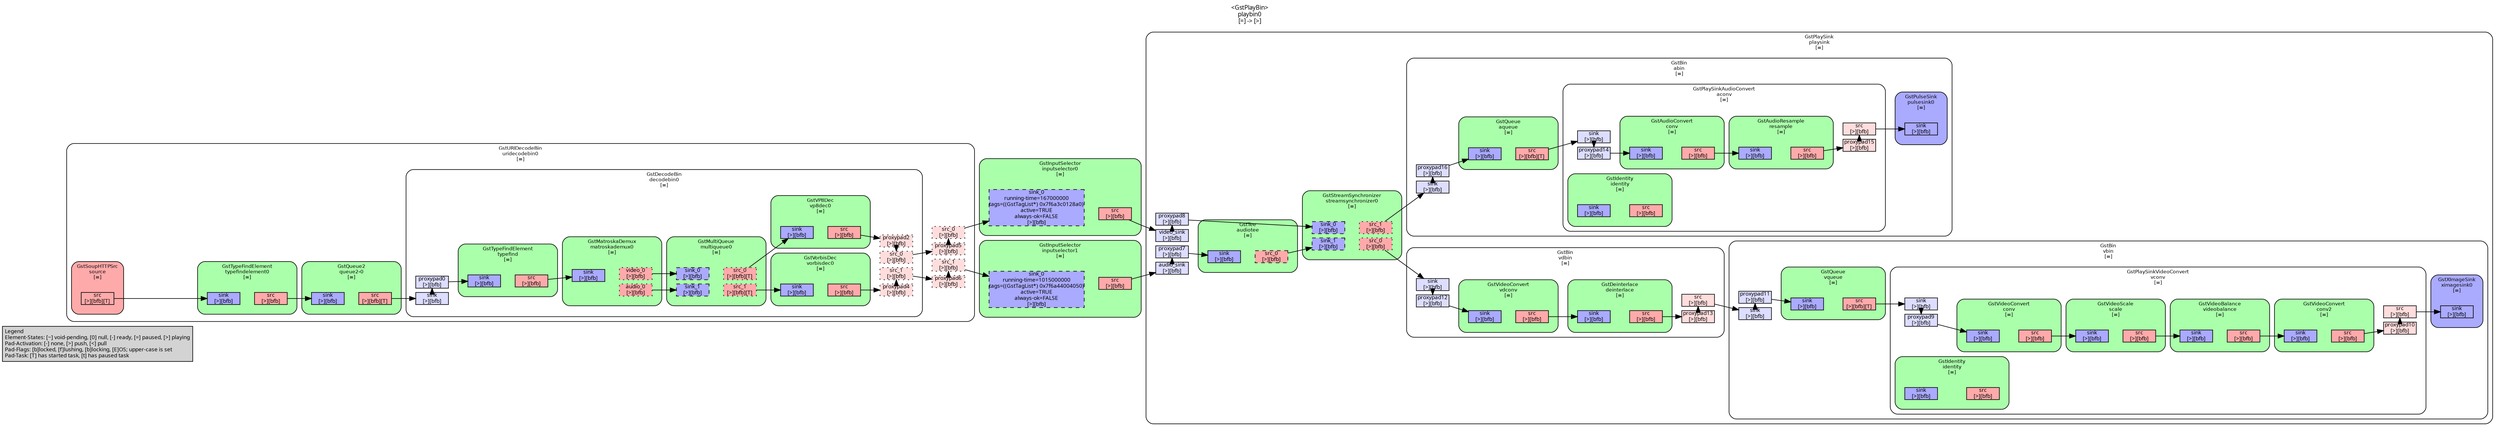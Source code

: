 digraph pipeline {
  rankdir=LR;
  fontname="sans";
  fontsize="10";
  labelloc=t;
  nodesep=.1;
  ranksep=.2;
  label="<GstPlayBin>\nplaybin0\n[=] -> [>]";
  node [style="filled,rounded", shape=box, fontsize="9", fontname="sans", margin="0.0,0.0"];
  edge [labelfontsize="6", fontsize="9", fontname="monospace"];
  
  legend [
    pos="0,0!",
    margin="0.05,0.05",
    style="filled",
    label="Legend\lElement-States: [~] void-pending, [0] null, [-] ready, [=] paused, [>] playing\lPad-Activation: [-] none, [>] push, [<] pull\lPad-Flags: [b]locked, [f]lushing, [b]locking, [E]OS; upper-case is set\lPad-Task: [T] has started task, [t] has paused task\l",
  ];
  subgraph cluster_inputselector1_0x7f6a501ef780 {
    fontname="Bitstream Vera Sans";
    fontsize="8";
    style="filled,rounded";
    color=black;
    label="GstInputSelector\ninputselector1\n[=]";
    subgraph cluster_inputselector1_0x7f6a501ef780_sink {
      label="";
      style="invis";
      inputselector1_0x7f6a501ef780_sink_0_0x7f6a4402e370 [color=black, fillcolor="#aaaaff", label="sink_0\nrunning-time=1015000000\ntags=((GstTagList*) 0x7f6a44004050)\nactive=TRUE\nalways-ok=FALSE\n[>][bfb]", height="0.2", style="filled,dashed"];
    }

    subgraph cluster_inputselector1_0x7f6a501ef780_src {
      label="";
      style="invis";
      inputselector1_0x7f6a501ef780_src_0x7f6a501a7c60 [color=black, fillcolor="#ffaaaa", label="src\n[>][bfb]", height="0.2", style="filled,solid"];
    }

    inputselector1_0x7f6a501ef780_sink_0_0x7f6a4402e370 -> inputselector1_0x7f6a501ef780_src_0x7f6a501a7c60 [style="invis"];
    fillcolor="#aaffaa";
  }

  inputselector1_0x7f6a501ef780_src_0x7f6a501a7c60 -> playsink_0x556ebe09c050_audio_sink_0x7f6a5c39fa10
  subgraph cluster_inputselector0_0x7f6a501ef620 {
    fontname="Bitstream Vera Sans";
    fontsize="8";
    style="filled,rounded";
    color=black;
    label="GstInputSelector\ninputselector0\n[=]";
    subgraph cluster_inputselector0_0x7f6a501ef620_sink {
      label="";
      style="invis";
      inputselector0_0x7f6a501ef620_sink_0_0x7f6a4402e070 [color=black, fillcolor="#aaaaff", label="sink_0\nrunning-time=167000000\ntags=((GstTagList*) 0x7f6a3c0128a0)\nactive=TRUE\nalways-ok=FALSE\n[>][bfb]", height="0.2", style="filled,dashed"];
    }

    subgraph cluster_inputselector0_0x7f6a501ef620_src {
      label="";
      style="invis";
      inputselector0_0x7f6a501ef620_src_0x7f6a501a7a10 [color=black, fillcolor="#ffaaaa", label="src\n[>][bfb]", height="0.2", style="filled,solid"];
    }

    inputselector0_0x7f6a501ef620_sink_0_0x7f6a4402e070 -> inputselector0_0x7f6a501ef620_src_0x7f6a501a7a10 [style="invis"];
    fillcolor="#aaffaa";
  }

  inputselector0_0x7f6a501ef620_src_0x7f6a501a7a10 -> playsink_0x556ebe09c050_video_sink_0x7f6a5c39fc90
  subgraph cluster_uridecodebin0_0x556ebe0a20b0 {
    fontname="Bitstream Vera Sans";
    fontsize="8";
    style="filled,rounded";
    color=black;
    label="GstURIDecodeBin\nuridecodebin0\n[=]";
    subgraph cluster_uridecodebin0_0x556ebe0a20b0_src {
      label="";
      style="invis";
      _proxypad5_0x556ebe0a3d60 [color=black, fillcolor="#ffdddd", label="proxypad5\n[>][bfb]", height="0.2", style="filled,dotted"];
    _proxypad5_0x556ebe0a3d60 -> uridecodebin0_0x556ebe0a20b0_src_0_0x7f6a5c39f510 [style=dashed, minlen=0]
      uridecodebin0_0x556ebe0a20b0_src_0_0x7f6a5c39f510 [color=black, fillcolor="#ffdddd", label="src_0\n[>][bfb]", height="0.2", style="filled,dotted"];
      _proxypad6_0x7f6a440280a0 [color=black, fillcolor="#ffdddd", label="proxypad6\n[>][bfb]", height="0.2", style="filled,dotted"];
    _proxypad6_0x7f6a440280a0 -> uridecodebin0_0x556ebe0a20b0_src_1_0x7f6a5c39f790 [style=dashed, minlen=0]
      uridecodebin0_0x556ebe0a20b0_src_1_0x7f6a5c39f790 [color=black, fillcolor="#ffdddd", label="src_1\n[>][bfb]", height="0.2", style="filled,dotted"];
    }

    fillcolor="#ffffff";
    subgraph cluster_queue2_0_0x7f6a5c3a2040 {
      fontname="Bitstream Vera Sans";
      fontsize="8";
      style="filled,rounded";
      color=black;
      label="GstQueue2\nqueue2-0\n[=]";
      subgraph cluster_queue2_0_0x7f6a5c3a2040_sink {
        label="";
        style="invis";
        queue2_0_0x7f6a5c3a2040_sink_0x556ebe0c8f70 [color=black, fillcolor="#aaaaff", label="sink\n[>][bfb]", height="0.2", style="filled,solid"];
      }

      subgraph cluster_queue2_0_0x7f6a5c3a2040_src {
        label="";
        style="invis";
        queue2_0_0x7f6a5c3a2040_src_0x556ebe0c91c0 [color=black, fillcolor="#ffaaaa", label="src\n[>][bfb][T]", height="0.2", style="filled,solid"];
      }

      queue2_0_0x7f6a5c3a2040_sink_0x556ebe0c8f70 -> queue2_0_0x7f6a5c3a2040_src_0x556ebe0c91c0 [style="invis"];
      fillcolor="#aaffaa";
    }

    queue2_0_0x7f6a5c3a2040_src_0x556ebe0c91c0 -> decodebin0_0x7f6a5c39a020_sink_0x7f6a5c39e110
    subgraph cluster_decodebin0_0x7f6a5c39a020 {
      fontname="Bitstream Vera Sans";
      fontsize="8";
      style="filled,rounded";
      color=black;
      label="GstDecodeBin\ndecodebin0\n[=]";
      subgraph cluster_decodebin0_0x7f6a5c39a020_sink {
        label="";
        style="invis";
        _proxypad0_0x556ebe0a2a60 [color=black, fillcolor="#ddddff", label="proxypad0\n[>][bfb]", height="0.2", style="filled,solid"];
      decodebin0_0x7f6a5c39a020_sink_0x7f6a5c39e110 -> _proxypad0_0x556ebe0a2a60 [style=dashed, minlen=0]
        decodebin0_0x7f6a5c39a020_sink_0x7f6a5c39e110 [color=black, fillcolor="#ddddff", label="sink\n[>][bfb]", height="0.2", style="filled,solid"];
      }

      subgraph cluster_decodebin0_0x7f6a5c39a020_src {
        label="";
        style="invis";
        _proxypad2_0x556ebe0a3640 [color=black, fillcolor="#ffdddd", label="proxypad2\n[>][bfb]", height="0.2", style="filled,dotted"];
      _proxypad2_0x556ebe0a3640 -> decodebin0_0x7f6a5c39a020_src_0_0x7f6a5000e340 [style=dashed, minlen=0]
        decodebin0_0x7f6a5c39a020_src_0_0x7f6a5000e340 [color=black, fillcolor="#ffdddd", label="src_0\n[>][bfb]", height="0.2", style="filled,dotted"];
        _proxypad4_0x556ebe0a3b00 [color=black, fillcolor="#ffdddd", label="proxypad4\n[>][bfb]", height="0.2", style="filled,dotted"];
      _proxypad4_0x556ebe0a3b00 -> decodebin0_0x7f6a5c39a020_src_1_0x7f6a5000e5e0 [style=dashed, minlen=0]
        decodebin0_0x7f6a5c39a020_src_1_0x7f6a5000e5e0 [color=black, fillcolor="#ffdddd", label="src_1\n[>][bfb]", height="0.2", style="filled,dotted"];
      }

      decodebin0_0x7f6a5c39a020_sink_0x7f6a5c39e110 -> decodebin0_0x7f6a5c39a020_src_0_0x7f6a5000e340 [style="invis"];
      fillcolor="#ffffff";
      subgraph cluster_vorbisdec0_0x7f6a50215300 {
        fontname="Bitstream Vera Sans";
        fontsize="8";
        style="filled,rounded";
        color=black;
        label="GstVorbisDec\nvorbisdec0\n[=]";
        subgraph cluster_vorbisdec0_0x7f6a50215300_sink {
          label="";
          style="invis";
          vorbisdec0_0x7f6a50215300_sink_0x7f6a501a6790 [color=black, fillcolor="#aaaaff", label="sink\n[>][bfb]", height="0.2", style="filled,solid"];
        }

        subgraph cluster_vorbisdec0_0x7f6a50215300_src {
          label="";
          style="invis";
          vorbisdec0_0x7f6a50215300_src_0x7f6a501a70d0 [color=black, fillcolor="#ffaaaa", label="src\n[>][bfb]", height="0.2", style="filled,solid"];
        }

        vorbisdec0_0x7f6a50215300_sink_0x7f6a501a6790 -> vorbisdec0_0x7f6a50215300_src_0x7f6a501a70d0 [style="invis"];
        fillcolor="#aaffaa";
      }

      vorbisdec0_0x7f6a50215300_src_0x7f6a501a70d0 -> _proxypad4_0x556ebe0a3b00
      subgraph cluster_vp8dec0_0x7f6a501fd7e0 {
        fontname="Bitstream Vera Sans";
        fontsize="8";
        style="filled,rounded";
        color=black;
        label="GstVP8Dec\nvp8dec0\n[=]";
        subgraph cluster_vp8dec0_0x7f6a501fd7e0_sink {
          label="";
          style="invis";
          vp8dec0_0x7f6a501fd7e0_sink_0x7f6a501a62f0 [color=black, fillcolor="#aaaaff", label="sink\n[>][bfb]", height="0.2", style="filled,solid"];
        }

        subgraph cluster_vp8dec0_0x7f6a501fd7e0_src {
          label="";
          style="invis";
          vp8dec0_0x7f6a501fd7e0_src_0x7f6a501a60a0 [color=black, fillcolor="#ffaaaa", label="src\n[>][bfb]", height="0.2", style="filled,solid"];
        }

        vp8dec0_0x7f6a501fd7e0_sink_0x7f6a501a62f0 -> vp8dec0_0x7f6a501fd7e0_src_0x7f6a501a60a0 [style="invis"];
        fillcolor="#aaffaa";
      }

      vp8dec0_0x7f6a501fd7e0_src_0x7f6a501a60a0 -> _proxypad2_0x556ebe0a3640
      subgraph cluster_multiqueue0_0x7f6a5019e040 {
        fontname="Bitstream Vera Sans";
        fontsize="8";
        style="filled,rounded";
        color=black;
        label="GstMultiQueue\nmultiqueue0\n[=]";
        subgraph cluster_multiqueue0_0x7f6a5019e040_sink {
          label="";
          style="invis";
          multiqueue0_0x7f6a5019e040_sink_0_0x556ebe0c98b0 [color=black, fillcolor="#aaaaff", label="sink_0\n[>][bfb]", height="0.2", style="filled,dashed"];
          multiqueue0_0x7f6a5019e040_sink_1_0x556ebe0c9d50 [color=black, fillcolor="#aaaaff", label="sink_1\n[>][bfb]", height="0.2", style="filled,dashed"];
        }

        subgraph cluster_multiqueue0_0x7f6a5019e040_src {
          label="";
          style="invis";
          multiqueue0_0x7f6a5019e040_src_0_0x556ebe0c9b00 [color=black, fillcolor="#ffaaaa", label="src_0\n[>][bfb][T]", height="0.2", style="filled,dotted"];
          multiqueue0_0x7f6a5019e040_src_1_0x7f6a501a6540 [color=black, fillcolor="#ffaaaa", label="src_1\n[>][bfb][T]", height="0.2", style="filled,dotted"];
        }

        multiqueue0_0x7f6a5019e040_sink_0_0x556ebe0c98b0 -> multiqueue0_0x7f6a5019e040_src_0_0x556ebe0c9b00 [style="invis"];
        fillcolor="#aaffaa";
      }

      multiqueue0_0x7f6a5019e040_src_0_0x556ebe0c9b00 -> vp8dec0_0x7f6a501fd7e0_sink_0x7f6a501a62f0
      multiqueue0_0x7f6a5019e040_src_1_0x7f6a501a6540 -> vorbisdec0_0x7f6a50215300_sink_0x7f6a501a6790
      subgraph cluster_matroskademux0_0x7f6a50198000 {
        fontname="Bitstream Vera Sans";
        fontsize="8";
        style="filled,rounded";
        color=black;
        label="GstMatroskaDemux\nmatroskademux0\n[=]";
        subgraph cluster_matroskademux0_0x7f6a50198000_sink {
          label="";
          style="invis";
          matroskademux0_0x7f6a50198000_sink_0x556ebe0c9410 [color=black, fillcolor="#aaaaff", label="sink\n[>][bfb]", height="0.2", style="filled,solid"];
        }

        subgraph cluster_matroskademux0_0x7f6a50198000_src {
          label="";
          style="invis";
          matroskademux0_0x7f6a50198000_video_0_0x556ebe0c9660 [color=black, fillcolor="#ffaaaa", label="video_0\n[>][bfb]", height="0.2", style="filled,dotted"];
          matroskademux0_0x7f6a50198000_audio_0_0x7f6a501a6e80 [color=black, fillcolor="#ffaaaa", label="audio_0\n[>][bfb]", height="0.2", style="filled,dotted"];
        }

        matroskademux0_0x7f6a50198000_sink_0x556ebe0c9410 -> matroskademux0_0x7f6a50198000_video_0_0x556ebe0c9660 [style="invis"];
        fillcolor="#aaffaa";
      }

      matroskademux0_0x7f6a50198000_video_0_0x556ebe0c9660 -> multiqueue0_0x7f6a5019e040_sink_0_0x556ebe0c98b0
      matroskademux0_0x7f6a50198000_audio_0_0x7f6a501a6e80 -> multiqueue0_0x7f6a5019e040_sink_1_0x556ebe0c9d50
      subgraph cluster_typefind_0x556ebe0ce7d0 {
        fontname="Bitstream Vera Sans";
        fontsize="8";
        style="filled,rounded";
        color=black;
        label="GstTypeFindElement\ntypefind\n[=]";
        subgraph cluster_typefind_0x556ebe0ce7d0_sink {
          label="";
          style="invis";
          typefind_0x556ebe0ce7d0_sink_0x556ebe0c8ad0 [color=black, fillcolor="#aaaaff", label="sink\n[>][bfb]", height="0.2", style="filled,solid"];
        }

        subgraph cluster_typefind_0x556ebe0ce7d0_src {
          label="";
          style="invis";
          typefind_0x556ebe0ce7d0_src_0x556ebe0c8d20 [color=black, fillcolor="#ffaaaa", label="src\n[>][bfb]", height="0.2", style="filled,solid"];
        }

        typefind_0x556ebe0ce7d0_sink_0x556ebe0c8ad0 -> typefind_0x556ebe0ce7d0_src_0x556ebe0c8d20 [style="invis"];
        fillcolor="#aaffaa";
      }

      _proxypad0_0x556ebe0a2a60 -> typefind_0x556ebe0ce7d0_sink_0x556ebe0c8ad0
      typefind_0x556ebe0ce7d0_src_0x556ebe0c8d20 -> matroskademux0_0x7f6a50198000_sink_0x556ebe0c9410
    }

    decodebin0_0x7f6a5c39a020_src_0_0x7f6a5000e340 -> _proxypad5_0x556ebe0a3d60
    decodebin0_0x7f6a5c39a020_src_1_0x7f6a5000e5e0 -> _proxypad6_0x7f6a440280a0
    subgraph cluster_typefindelement0_0x556ebe0ce050 {
      fontname="Bitstream Vera Sans";
      fontsize="8";
      style="filled,rounded";
      color=black;
      label="GstTypeFindElement\ntypefindelement0\n[=]";
      subgraph cluster_typefindelement0_0x556ebe0ce050_sink {
        label="";
        style="invis";
        typefindelement0_0x556ebe0ce050_sink_0x556ebe0c83e0 [color=black, fillcolor="#aaaaff", label="sink\n[>][bfb]", height="0.2", style="filled,solid"];
      }

      subgraph cluster_typefindelement0_0x556ebe0ce050_src {
        label="";
        style="invis";
        typefindelement0_0x556ebe0ce050_src_0x556ebe0c8630 [color=black, fillcolor="#ffaaaa", label="src\n[>][bfb]", height="0.2", style="filled,solid"];
      }

      typefindelement0_0x556ebe0ce050_sink_0x556ebe0c83e0 -> typefindelement0_0x556ebe0ce050_src_0x556ebe0c8630 [style="invis"];
      fillcolor="#aaffaa";
    }

    typefindelement0_0x556ebe0ce050_src_0x556ebe0c8630 -> queue2_0_0x7f6a5c3a2040_sink_0x556ebe0c8f70
    subgraph cluster_source_0x556ebe0c74e0 {
      fontname="Bitstream Vera Sans";
      fontsize="8";
      style="filled,rounded";
      color=black;
      label="GstSoupHTTPSrc\nsource\n[=]";
      subgraph cluster_source_0x556ebe0c74e0_src {
        label="";
        style="invis";
        source_0x556ebe0c74e0_src_0x556ebe0c8190 [color=black, fillcolor="#ffaaaa", label="src\n[>][bfb][T]", height="0.2", style="filled,solid"];
      }

      fillcolor="#ffaaaa";
    }

    source_0x556ebe0c74e0_src_0x556ebe0c8190 -> typefindelement0_0x556ebe0ce050_sink_0x556ebe0c83e0
  }

  uridecodebin0_0x556ebe0a20b0_src_0_0x7f6a5c39f510 -> inputselector0_0x7f6a501ef620_sink_0_0x7f6a4402e070
  uridecodebin0_0x556ebe0a20b0_src_1_0x7f6a5c39f790 -> inputselector1_0x7f6a501ef780_sink_0_0x7f6a4402e370
  subgraph cluster_playsink_0x556ebe09c050 {
    fontname="Bitstream Vera Sans";
    fontsize="8";
    style="filled,rounded";
    color=black;
    label="GstPlaySink\nplaysink\n[=]";
    subgraph cluster_playsink_0x556ebe09c050_sink {
      label="";
      style="invis";
      _proxypad7_0x7f6a44028300 [color=black, fillcolor="#ddddff", label="proxypad7\n[>][bfb]", height="0.2", style="filled,solid"];
    playsink_0x556ebe09c050_audio_sink_0x7f6a5c39fa10 -> _proxypad7_0x7f6a44028300 [style=dashed, minlen=0]
      playsink_0x556ebe09c050_audio_sink_0x7f6a5c39fa10 [color=black, fillcolor="#ddddff", label="audio_sink\n[>][bfb]", height="0.2", style="filled,solid"];
      _proxypad8_0x7f6a44028560 [color=black, fillcolor="#ddddff", label="proxypad8\n[>][bfb]", height="0.2", style="filled,solid"];
    playsink_0x556ebe09c050_video_sink_0x7f6a5c39fc90 -> _proxypad8_0x7f6a44028560 [style=dashed, minlen=0]
      playsink_0x556ebe09c050_video_sink_0x7f6a5c39fc90 [color=black, fillcolor="#ddddff", label="video_sink\n[>][bfb]", height="0.2", style="filled,solid"];
    }

    fillcolor="#ffffff";
    subgraph cluster_abin_0x7f6a3c0183e0 {
      fontname="Bitstream Vera Sans";
      fontsize="8";
      style="filled,rounded";
      color=black;
      label="GstBin\nabin\n[=]";
      subgraph cluster_abin_0x7f6a3c0183e0_sink {
        label="";
        style="invis";
        _proxypad16_0x7f6a44029d20 [color=black, fillcolor="#ddddff", label="proxypad16\n[>][bfb]", height="0.2", style="filled,solid"];
      abin_0x7f6a3c0183e0_sink_0x7f6a3c01f250 -> _proxypad16_0x7f6a44029d20 [style=dashed, minlen=0]
        abin_0x7f6a3c0183e0_sink_0x7f6a3c01f250 [color=black, fillcolor="#ddddff", label="sink\n[>][bfb]", height="0.2", style="filled,solid"];
      }

      fillcolor="#ffffff";
      subgraph cluster_aconv_0x7f6a501cebb0 {
        fontname="Bitstream Vera Sans";
        fontsize="8";
        style="filled,rounded";
        color=black;
        label="GstPlaySinkAudioConvert\naconv\n[=]";
        subgraph cluster_aconv_0x7f6a501cebb0_sink {
          label="";
          style="invis";
          _proxypad14_0x7f6a44029860 [color=black, fillcolor="#ddddff", label="proxypad14\n[>][bfb]", height="0.2", style="filled,solid"];
        aconv_0x7f6a501cebb0_sink_0x7f6a3c01ed50 -> _proxypad14_0x7f6a44029860 [style=dashed, minlen=0]
          aconv_0x7f6a501cebb0_sink_0x7f6a3c01ed50 [color=black, fillcolor="#ddddff", label="sink\n[>][bfb]", height="0.2", style="filled,solid"];
        }

        subgraph cluster_aconv_0x7f6a501cebb0_src {
          label="";
          style="invis";
          _proxypad15_0x7f6a44029ac0 [color=black, fillcolor="#ffdddd", label="proxypad15\n[>][bfb]", height="0.2", style="filled,solid"];
        _proxypad15_0x7f6a44029ac0 -> aconv_0x7f6a501cebb0_src_0x7f6a3c01efd0 [style=dashed, minlen=0]
          aconv_0x7f6a501cebb0_src_0x7f6a3c01efd0 [color=black, fillcolor="#ffdddd", label="src\n[>][bfb]", height="0.2", style="filled,solid"];
        }

        aconv_0x7f6a501cebb0_sink_0x7f6a3c01ed50 -> aconv_0x7f6a501cebb0_src_0x7f6a3c01efd0 [style="invis"];
        fillcolor="#ffffff";
        subgraph cluster_resample_0x7f6a3c08cea0 {
          fontname="Bitstream Vera Sans";
          fontsize="8";
          style="filled,rounded";
          color=black;
          label="GstAudioResample\nresample\n[=]";
          subgraph cluster_resample_0x7f6a3c08cea0_sink {
            label="";
            style="invis";
            resample_0x7f6a3c08cea0_sink_0x7f6a3c08e1d0 [color=black, fillcolor="#aaaaff", label="sink\n[>][bfb]", height="0.2", style="filled,solid"];
          }

          subgraph cluster_resample_0x7f6a3c08cea0_src {
            label="";
            style="invis";
            resample_0x7f6a3c08cea0_src_0x7f6a3c08e420 [color=black, fillcolor="#ffaaaa", label="src\n[>][bfb]", height="0.2", style="filled,solid"];
          }

          resample_0x7f6a3c08cea0_sink_0x7f6a3c08e1d0 -> resample_0x7f6a3c08cea0_src_0x7f6a3c08e420 [style="invis"];
          fillcolor="#aaffaa";
        }

        resample_0x7f6a3c08cea0_src_0x7f6a3c08e420 -> _proxypad15_0x7f6a44029ac0
        subgraph cluster_conv_0x7f6a3c08a2a0 {
          fontname="Bitstream Vera Sans";
          fontsize="8";
          style="filled,rounded";
          color=black;
          label="GstAudioConvert\nconv\n[=]";
          subgraph cluster_conv_0x7f6a3c08a2a0_sink {
            label="";
            style="invis";
            conv_0x7f6a3c08a2a0_sink_0x7f6a3c059b20 [color=black, fillcolor="#aaaaff", label="sink\n[>][bfb]", height="0.2", style="filled,solid"];
          }

          subgraph cluster_conv_0x7f6a3c08a2a0_src {
            label="";
            style="invis";
            conv_0x7f6a3c08a2a0_src_0x7f6a3c059d70 [color=black, fillcolor="#ffaaaa", label="src\n[>][bfb]", height="0.2", style="filled,solid"];
          }

          conv_0x7f6a3c08a2a0_sink_0x7f6a3c059b20 -> conv_0x7f6a3c08a2a0_src_0x7f6a3c059d70 [style="invis"];
          fillcolor="#aaffaa";
        }

        _proxypad14_0x7f6a44029860 -> conv_0x7f6a3c08a2a0_sink_0x7f6a3c059b20
        conv_0x7f6a3c08a2a0_src_0x7f6a3c059d70 -> resample_0x7f6a3c08cea0_sink_0x7f6a3c08e1d0
        subgraph cluster_identity_0x7f6a3c022520 {
          fontname="Bitstream Vera Sans";
          fontsize="8";
          style="filled,rounded";
          color=black;
          label="GstIdentity\nidentity\n[=]";
          subgraph cluster_identity_0x7f6a3c022520_sink {
            label="";
            style="invis";
            identity_0x7f6a3c022520_sink_0x7f6a3c0591e0 [color=black, fillcolor="#aaaaff", label="sink\n[>][bfb]", height="0.2", style="filled,solid"];
          }

          subgraph cluster_identity_0x7f6a3c022520_src {
            label="";
            style="invis";
            identity_0x7f6a3c022520_src_0x7f6a3c059430 [color=black, fillcolor="#ffaaaa", label="src\n[>][bfb]", height="0.2", style="filled,solid"];
          }

          identity_0x7f6a3c022520_sink_0x7f6a3c0591e0 -> identity_0x7f6a3c022520_src_0x7f6a3c059430 [style="invis"];
          fillcolor="#aaffaa";
        }

      }

      aconv_0x7f6a501cebb0_src_0x7f6a3c01efd0 -> pulsesink0_0x7f6a5020a060_sink_0x7f6a501a69e0
      subgraph cluster_aqueue_0x7f6a4402ef30 {
        fontname="Bitstream Vera Sans";
        fontsize="8";
        style="filled,rounded";
        color=black;
        label="GstQueue\naqueue\n[=]";
        subgraph cluster_aqueue_0x7f6a4402ef30_sink {
          label="";
          style="invis";
          aqueue_0x7f6a4402ef30_sink_0x7f6a3c058d40 [color=black, fillcolor="#aaaaff", label="sink\n[>][bfb]", height="0.2", style="filled,solid"];
        }

        subgraph cluster_aqueue_0x7f6a4402ef30_src {
          label="";
          style="invis";
          aqueue_0x7f6a4402ef30_src_0x7f6a3c058f90 [color=black, fillcolor="#ffaaaa", label="src\n[>][bfb][T]", height="0.2", style="filled,solid"];
        }

        aqueue_0x7f6a4402ef30_sink_0x7f6a3c058d40 -> aqueue_0x7f6a4402ef30_src_0x7f6a3c058f90 [style="invis"];
        fillcolor="#aaffaa";
      }

      _proxypad16_0x7f6a44029d20 -> aqueue_0x7f6a4402ef30_sink_0x7f6a3c058d40
      aqueue_0x7f6a4402ef30_src_0x7f6a3c058f90 -> aconv_0x7f6a501cebb0_sink_0x7f6a3c01ed50
      subgraph cluster_pulsesink0_0x7f6a5020a060 {
        fontname="Bitstream Vera Sans";
        fontsize="8";
        style="filled,rounded";
        color=black;
        label="GstPulseSink\npulsesink0\n[=]";
        subgraph cluster_pulsesink0_0x7f6a5020a060_sink {
          label="";
          style="invis";
          pulsesink0_0x7f6a5020a060_sink_0x7f6a501a69e0 [color=black, fillcolor="#aaaaff", label="sink\n[>][bfb]", height="0.2", style="filled,solid"];
        }

        fillcolor="#aaaaff";
      }

    }

    subgraph cluster_vbin_0x7f6a3c0180a0 {
      fontname="Bitstream Vera Sans";
      fontsize="8";
      style="filled,rounded";
      color=black;
      label="GstBin\nvbin\n[=]";
      subgraph cluster_vbin_0x7f6a3c0180a0_sink {
        label="";
        style="invis";
        _proxypad11_0x7f6a44028c80 [color=black, fillcolor="#ddddff", label="proxypad11\n[>][bfb]", height="0.2", style="filled,solid"];
      vbin_0x7f6a3c0180a0_sink_0x7f6a3c01e5d0 -> _proxypad11_0x7f6a44028c80 [style=dashed, minlen=0]
        vbin_0x7f6a3c0180a0_sink_0x7f6a3c01e5d0 [color=black, fillcolor="#ddddff", label="sink\n[>][bfb]", height="0.2", style="filled,solid"];
      }

      fillcolor="#ffffff";
      subgraph cluster_vconv_0x7f6a501ce9b0 {
        fontname="Bitstream Vera Sans";
        fontsize="8";
        style="filled,rounded";
        color=black;
        label="GstPlaySinkVideoConvert\nvconv\n[=]";
        subgraph cluster_vconv_0x7f6a501ce9b0_sink {
          label="";
          style="invis";
          _proxypad9_0x7f6a440287c0 [color=black, fillcolor="#ddddff", label="proxypad9\n[>][bfb]", height="0.2", style="filled,solid"];
        vconv_0x7f6a501ce9b0_sink_0x7f6a3c01e0d0 -> _proxypad9_0x7f6a440287c0 [style=dashed, minlen=0]
          vconv_0x7f6a501ce9b0_sink_0x7f6a3c01e0d0 [color=black, fillcolor="#ddddff", label="sink\n[>][bfb]", height="0.2", style="filled,solid"];
        }

        subgraph cluster_vconv_0x7f6a501ce9b0_src {
          label="";
          style="invis";
          _proxypad10_0x7f6a44028a20 [color=black, fillcolor="#ffdddd", label="proxypad10\n[>][bfb]", height="0.2", style="filled,solid"];
        _proxypad10_0x7f6a44028a20 -> vconv_0x7f6a501ce9b0_src_0x7f6a3c01e350 [style=dashed, minlen=0]
          vconv_0x7f6a501ce9b0_src_0x7f6a3c01e350 [color=black, fillcolor="#ffdddd", label="src\n[>][bfb]", height="0.2", style="filled,solid"];
        }

        vconv_0x7f6a501ce9b0_sink_0x7f6a3c01e0d0 -> vconv_0x7f6a501ce9b0_src_0x7f6a3c01e350 [style="invis"];
        fillcolor="#ffffff";
        subgraph cluster_conv2_0x7f6a3c05cb40 {
          fontname="Bitstream Vera Sans";
          fontsize="8";
          style="filled,rounded";
          color=black;
          label="GstVideoConvert\nconv2\n[=]";
          subgraph cluster_conv2_0x7f6a3c05cb40_sink {
            label="";
            style="invis";
            conv2_0x7f6a3c05cb40_sink_0x7f6a4402d520 [color=black, fillcolor="#aaaaff", label="sink\n[>][bfb]", height="0.2", style="filled,solid"];
          }

          subgraph cluster_conv2_0x7f6a3c05cb40_src {
            label="";
            style="invis";
            conv2_0x7f6a3c05cb40_src_0x7f6a4402d2d0 [color=black, fillcolor="#ffaaaa", label="src\n[>][bfb]", height="0.2", style="filled,solid"];
          }

          conv2_0x7f6a3c05cb40_sink_0x7f6a4402d520 -> conv2_0x7f6a3c05cb40_src_0x7f6a4402d2d0 [style="invis"];
          fillcolor="#aaffaa";
        }

        conv2_0x7f6a3c05cb40_src_0x7f6a4402d2d0 -> _proxypad10_0x7f6a44028a20
        subgraph cluster_videobalance_0x7f6a3c025a50 {
          fontname="Bitstream Vera Sans";
          fontsize="8";
          style="filled,rounded";
          color=black;
          label="GstVideoBalance\nvideobalance\n[=]";
          subgraph cluster_videobalance_0x7f6a3c025a50_sink {
            label="";
            style="invis";
            videobalance_0x7f6a3c025a50_sink_0x7f6a4402ce30 [color=black, fillcolor="#aaaaff", label="sink\n[>][bfb]", height="0.2", style="filled,solid"];
          }

          subgraph cluster_videobalance_0x7f6a3c025a50_src {
            label="";
            style="invis";
            videobalance_0x7f6a3c025a50_src_0x7f6a4402d080 [color=black, fillcolor="#ffaaaa", label="src\n[>][bfb]", height="0.2", style="filled,solid"];
          }

          videobalance_0x7f6a3c025a50_sink_0x7f6a4402ce30 -> videobalance_0x7f6a3c025a50_src_0x7f6a4402d080 [style="invis"];
          fillcolor="#aaffaa";
        }

        videobalance_0x7f6a3c025a50_src_0x7f6a4402d080 -> conv2_0x7f6a3c05cb40_sink_0x7f6a4402d520
        subgraph cluster_scale_0x7f6a3c053ab0 {
          fontname="Bitstream Vera Sans";
          fontsize="8";
          style="filled,rounded";
          color=black;
          label="GstVideoScale\nscale\n[=]";
          subgraph cluster_scale_0x7f6a3c053ab0_sink {
            label="";
            style="invis";
            scale_0x7f6a3c053ab0_sink_0x7f6a4402d9c0 [color=black, fillcolor="#aaaaff", label="sink\n[>][bfb]", height="0.2", style="filled,solid"];
          }

          subgraph cluster_scale_0x7f6a3c053ab0_src {
            label="";
            style="invis";
            scale_0x7f6a3c053ab0_src_0x7f6a4402d770 [color=black, fillcolor="#ffaaaa", label="src\n[>][bfb]", height="0.2", style="filled,solid"];
          }

          scale_0x7f6a3c053ab0_sink_0x7f6a4402d9c0 -> scale_0x7f6a3c053ab0_src_0x7f6a4402d770 [style="invis"];
          fillcolor="#aaffaa";
        }

        scale_0x7f6a3c053ab0_src_0x7f6a4402d770 -> videobalance_0x7f6a3c025a50_sink_0x7f6a4402ce30
        subgraph cluster_conv_0x7f6a3c050250 {
          fontname="Bitstream Vera Sans";
          fontsize="8";
          style="filled,rounded";
          color=black;
          label="GstVideoConvert\nconv\n[=]";
          subgraph cluster_conv_0x7f6a3c050250_sink {
            label="";
            style="invis";
            conv_0x7f6a3c050250_sink_0x7f6a4402dc10 [color=black, fillcolor="#aaaaff", label="sink\n[>][bfb]", height="0.2", style="filled,solid"];
          }

          subgraph cluster_conv_0x7f6a3c050250_src {
            label="";
            style="invis";
            conv_0x7f6a3c050250_src_0x7f6a3c0581b0 [color=black, fillcolor="#ffaaaa", label="src\n[>][bfb]", height="0.2", style="filled,solid"];
          }

          conv_0x7f6a3c050250_sink_0x7f6a4402dc10 -> conv_0x7f6a3c050250_src_0x7f6a3c0581b0 [style="invis"];
          fillcolor="#aaffaa";
        }

        _proxypad9_0x7f6a440287c0 -> conv_0x7f6a3c050250_sink_0x7f6a4402dc10
        conv_0x7f6a3c050250_src_0x7f6a3c0581b0 -> scale_0x7f6a3c053ab0_sink_0x7f6a4402d9c0
        subgraph cluster_identity_0x7f6a3c022160 {
          fontname="Bitstream Vera Sans";
          fontsize="8";
          style="filled,rounded";
          color=black;
          label="GstIdentity\nidentity\n[=]";
          subgraph cluster_identity_0x7f6a3c022160_sink {
            label="";
            style="invis";
            identity_0x7f6a3c022160_sink_0x7f6a4402c990 [color=black, fillcolor="#aaaaff", label="sink\n[>][bfb]", height="0.2", style="filled,solid"];
          }

          subgraph cluster_identity_0x7f6a3c022160_src {
            label="";
            style="invis";
            identity_0x7f6a3c022160_src_0x7f6a4402cbe0 [color=black, fillcolor="#ffaaaa", label="src\n[>][bfb]", height="0.2", style="filled,solid"];
          }

          identity_0x7f6a3c022160_sink_0x7f6a4402c990 -> identity_0x7f6a3c022160_src_0x7f6a4402cbe0 [style="invis"];
          fillcolor="#aaffaa";
        }

      }

      vconv_0x7f6a501ce9b0_src_0x7f6a3c01e350 -> ximagesink0_0x7f6a501e0a00_sink_0x7f6a501a6c30
      subgraph cluster_vqueue_0x7f6a4402ec30 {
        fontname="Bitstream Vera Sans";
        fontsize="8";
        style="filled,rounded";
        color=black;
        label="GstQueue\nvqueue\n[=]";
        subgraph cluster_vqueue_0x7f6a4402ec30_sink {
          label="";
          style="invis";
          vqueue_0x7f6a4402ec30_sink_0x7f6a4402c4f0 [color=black, fillcolor="#aaaaff", label="sink\n[>][bfb]", height="0.2", style="filled,solid"];
        }

        subgraph cluster_vqueue_0x7f6a4402ec30_src {
          label="";
          style="invis";
          vqueue_0x7f6a4402ec30_src_0x7f6a4402c740 [color=black, fillcolor="#ffaaaa", label="src\n[>][bfb][T]", height="0.2", style="filled,solid"];
        }

        vqueue_0x7f6a4402ec30_sink_0x7f6a4402c4f0 -> vqueue_0x7f6a4402ec30_src_0x7f6a4402c740 [style="invis"];
        fillcolor="#aaffaa";
      }

      _proxypad11_0x7f6a44028c80 -> vqueue_0x7f6a4402ec30_sink_0x7f6a4402c4f0
      vqueue_0x7f6a4402ec30_src_0x7f6a4402c740 -> vconv_0x7f6a501ce9b0_sink_0x7f6a3c01e0d0
      subgraph cluster_ximagesink0_0x7f6a501e0a00 {
        fontname="Bitstream Vera Sans";
        fontsize="8";
        style="filled,rounded";
        color=black;
        label="GstXImageSink\nximagesink0\n[=]";
        subgraph cluster_ximagesink0_0x7f6a501e0a00_sink {
          label="";
          style="invis";
          ximagesink0_0x7f6a501e0a00_sink_0x7f6a501a6c30 [color=black, fillcolor="#aaaaff", label="sink\n[>][bfb]", height="0.2", style="filled,solid"];
        }

        fillcolor="#aaaaff";
      }

    }

    subgraph cluster_vdbin_0x7f6a3c018240 {
      fontname="Bitstream Vera Sans";
      fontsize="8";
      style="filled,rounded";
      color=black;
      label="GstBin\nvdbin\n[=]";
      subgraph cluster_vdbin_0x7f6a3c018240_sink {
        label="";
        style="invis";
        _proxypad12_0x7f6a440293a0 [color=black, fillcolor="#ddddff", label="proxypad12\n[>][bfb]", height="0.2", style="filled,solid"];
      vdbin_0x7f6a3c018240_sink_0x7f6a3c01e850 -> _proxypad12_0x7f6a440293a0 [style=dashed, minlen=0]
        vdbin_0x7f6a3c018240_sink_0x7f6a3c01e850 [color=black, fillcolor="#ddddff", label="sink\n[>][bfb]", height="0.2", style="filled,solid"];
      }

      subgraph cluster_vdbin_0x7f6a3c018240_src {
        label="";
        style="invis";
        _proxypad13_0x7f6a44029600 [color=black, fillcolor="#ffdddd", label="proxypad13\n[>][bfb]", height="0.2", style="filled,solid"];
      _proxypad13_0x7f6a44029600 -> vdbin_0x7f6a3c018240_src_0x7f6a3c01ead0 [style=dashed, minlen=0]
        vdbin_0x7f6a3c018240_src_0x7f6a3c01ead0 [color=black, fillcolor="#ffdddd", label="src\n[>][bfb]", height="0.2", style="filled,solid"];
      }

      vdbin_0x7f6a3c018240_sink_0x7f6a3c01e850 -> vdbin_0x7f6a3c018240_src_0x7f6a3c01ead0 [style="invis"];
      fillcolor="#ffffff";
      subgraph cluster_deinterlace_0x7f6a3c078590 {
        fontname="Bitstream Vera Sans";
        fontsize="8";
        style="filled,rounded";
        color=black;
        label="GstDeinterlace\ndeinterlace\n[=]";
        subgraph cluster_deinterlace_0x7f6a3c078590_sink {
          label="";
          style="invis";
          deinterlace_0x7f6a3c078590_sink_0x7f6a3c0588a0 [color=black, fillcolor="#aaaaff", label="sink\n[>][bfb]", height="0.2", style="filled,solid"];
        }

        subgraph cluster_deinterlace_0x7f6a3c078590_src {
          label="";
          style="invis";
          deinterlace_0x7f6a3c078590_src_0x7f6a3c058af0 [color=black, fillcolor="#ffaaaa", label="src\n[>][bfb]", height="0.2", style="filled,solid"];
        }

        deinterlace_0x7f6a3c078590_sink_0x7f6a3c0588a0 -> deinterlace_0x7f6a3c078590_src_0x7f6a3c058af0 [style="invis"];
        fillcolor="#aaffaa";
      }

      deinterlace_0x7f6a3c078590_src_0x7f6a3c058af0 -> _proxypad13_0x7f6a44029600
      subgraph cluster_vdconv_0x7f6a3c065070 {
        fontname="Bitstream Vera Sans";
        fontsize="8";
        style="filled,rounded";
        color=black;
        label="GstVideoConvert\nvdconv\n[=]";
        subgraph cluster_vdconv_0x7f6a3c065070_sink {
          label="";
          style="invis";
          vdconv_0x7f6a3c065070_sink_0x7f6a3c058400 [color=black, fillcolor="#aaaaff", label="sink\n[>][bfb]", height="0.2", style="filled,solid"];
        }

        subgraph cluster_vdconv_0x7f6a3c065070_src {
          label="";
          style="invis";
          vdconv_0x7f6a3c065070_src_0x7f6a3c058650 [color=black, fillcolor="#ffaaaa", label="src\n[>][bfb]", height="0.2", style="filled,solid"];
        }

        vdconv_0x7f6a3c065070_sink_0x7f6a3c058400 -> vdconv_0x7f6a3c065070_src_0x7f6a3c058650 [style="invis"];
        fillcolor="#aaffaa";
      }

      _proxypad12_0x7f6a440293a0 -> vdconv_0x7f6a3c065070_sink_0x7f6a3c058400
      vdconv_0x7f6a3c065070_src_0x7f6a3c058650 -> deinterlace_0x7f6a3c078590_sink_0x7f6a3c0588a0
    }

    vdbin_0x7f6a3c018240_src_0x7f6a3c01ead0 -> vbin_0x7f6a3c0180a0_sink_0x7f6a3c01e5d0
    subgraph cluster_audiotee_0x7f6a3c015540 {
      fontname="Bitstream Vera Sans";
      fontsize="8";
      style="filled,rounded";
      color=black;
      label="GstTee\naudiotee\n[=]";
      subgraph cluster_audiotee_0x7f6a3c015540_sink {
        label="";
        style="invis";
        audiotee_0x7f6a3c015540_sink_0x7f6a4402c050 [color=black, fillcolor="#aaaaff", label="sink\n[>][bfb]", height="0.2", style="filled,solid"];
      }

      subgraph cluster_audiotee_0x7f6a3c015540_src {
        label="";
        style="invis";
        audiotee_0x7f6a3c015540_src_0_0x7f6a3c082550 [color=black, fillcolor="#ffaaaa", label="src_0\n[>][bfb]", height="0.2", style="filled,dashed"];
      }

      audiotee_0x7f6a3c015540_sink_0x7f6a4402c050 -> audiotee_0x7f6a3c015540_src_0_0x7f6a3c082550 [style="invis"];
      fillcolor="#aaffaa";
    }

    _proxypad7_0x7f6a44028300 -> audiotee_0x7f6a3c015540_sink_0x7f6a4402c050
    audiotee_0x7f6a3c015540_src_0_0x7f6a3c082550 -> streamsynchronizer0_0x556ebe09e0c0_sink_1_0x7f6a3c082090
    subgraph cluster_streamsynchronizer0_0x556ebe09e0c0 {
      fontname="Bitstream Vera Sans";
      fontsize="8";
      style="filled,rounded";
      color=black;
      label="GstStreamSynchronizer\nstreamsynchronizer0\n[=]";
      subgraph cluster_streamsynchronizer0_0x556ebe09e0c0_sink {
        label="";
        style="invis";
        streamsynchronizer0_0x556ebe09e0c0_sink_0_0x7f6a44028ed0 [color=black, fillcolor="#aaaaff", label="sink_0\n[>][bfb]", height="0.2", style="filled,dashed"];
        streamsynchronizer0_0x556ebe09e0c0_sink_1_0x7f6a3c082090 [color=black, fillcolor="#aaaaff", label="sink_1\n[>][bfb]", height="0.2", style="filled,dashed"];
      }

      subgraph cluster_streamsynchronizer0_0x556ebe09e0c0_src {
        label="";
        style="invis";
        streamsynchronizer0_0x556ebe09e0c0_src_0_0x7f6a44029130 [color=black, fillcolor="#ffaaaa", label="src_0\n[>][bfb]", height="0.2", style="filled,dotted"];
        streamsynchronizer0_0x556ebe09e0c0_src_1_0x7f6a3c0822f0 [color=black, fillcolor="#ffaaaa", label="src_1\n[>][bfb]", height="0.2", style="filled,dotted"];
      }

      streamsynchronizer0_0x556ebe09e0c0_sink_0_0x7f6a44028ed0 -> streamsynchronizer0_0x556ebe09e0c0_src_0_0x7f6a44029130 [style="invis"];
      fillcolor="#aaffaa";
    }

    streamsynchronizer0_0x556ebe09e0c0_src_0_0x7f6a44029130 -> vdbin_0x7f6a3c018240_sink_0x7f6a3c01e850
    _proxypad8_0x7f6a44028560 -> streamsynchronizer0_0x556ebe09e0c0_sink_0_0x7f6a44028ed0
    streamsynchronizer0_0x556ebe09e0c0_src_1_0x7f6a3c0822f0 -> abin_0x7f6a3c0183e0_sink_0x7f6a3c01f250
  }

}

